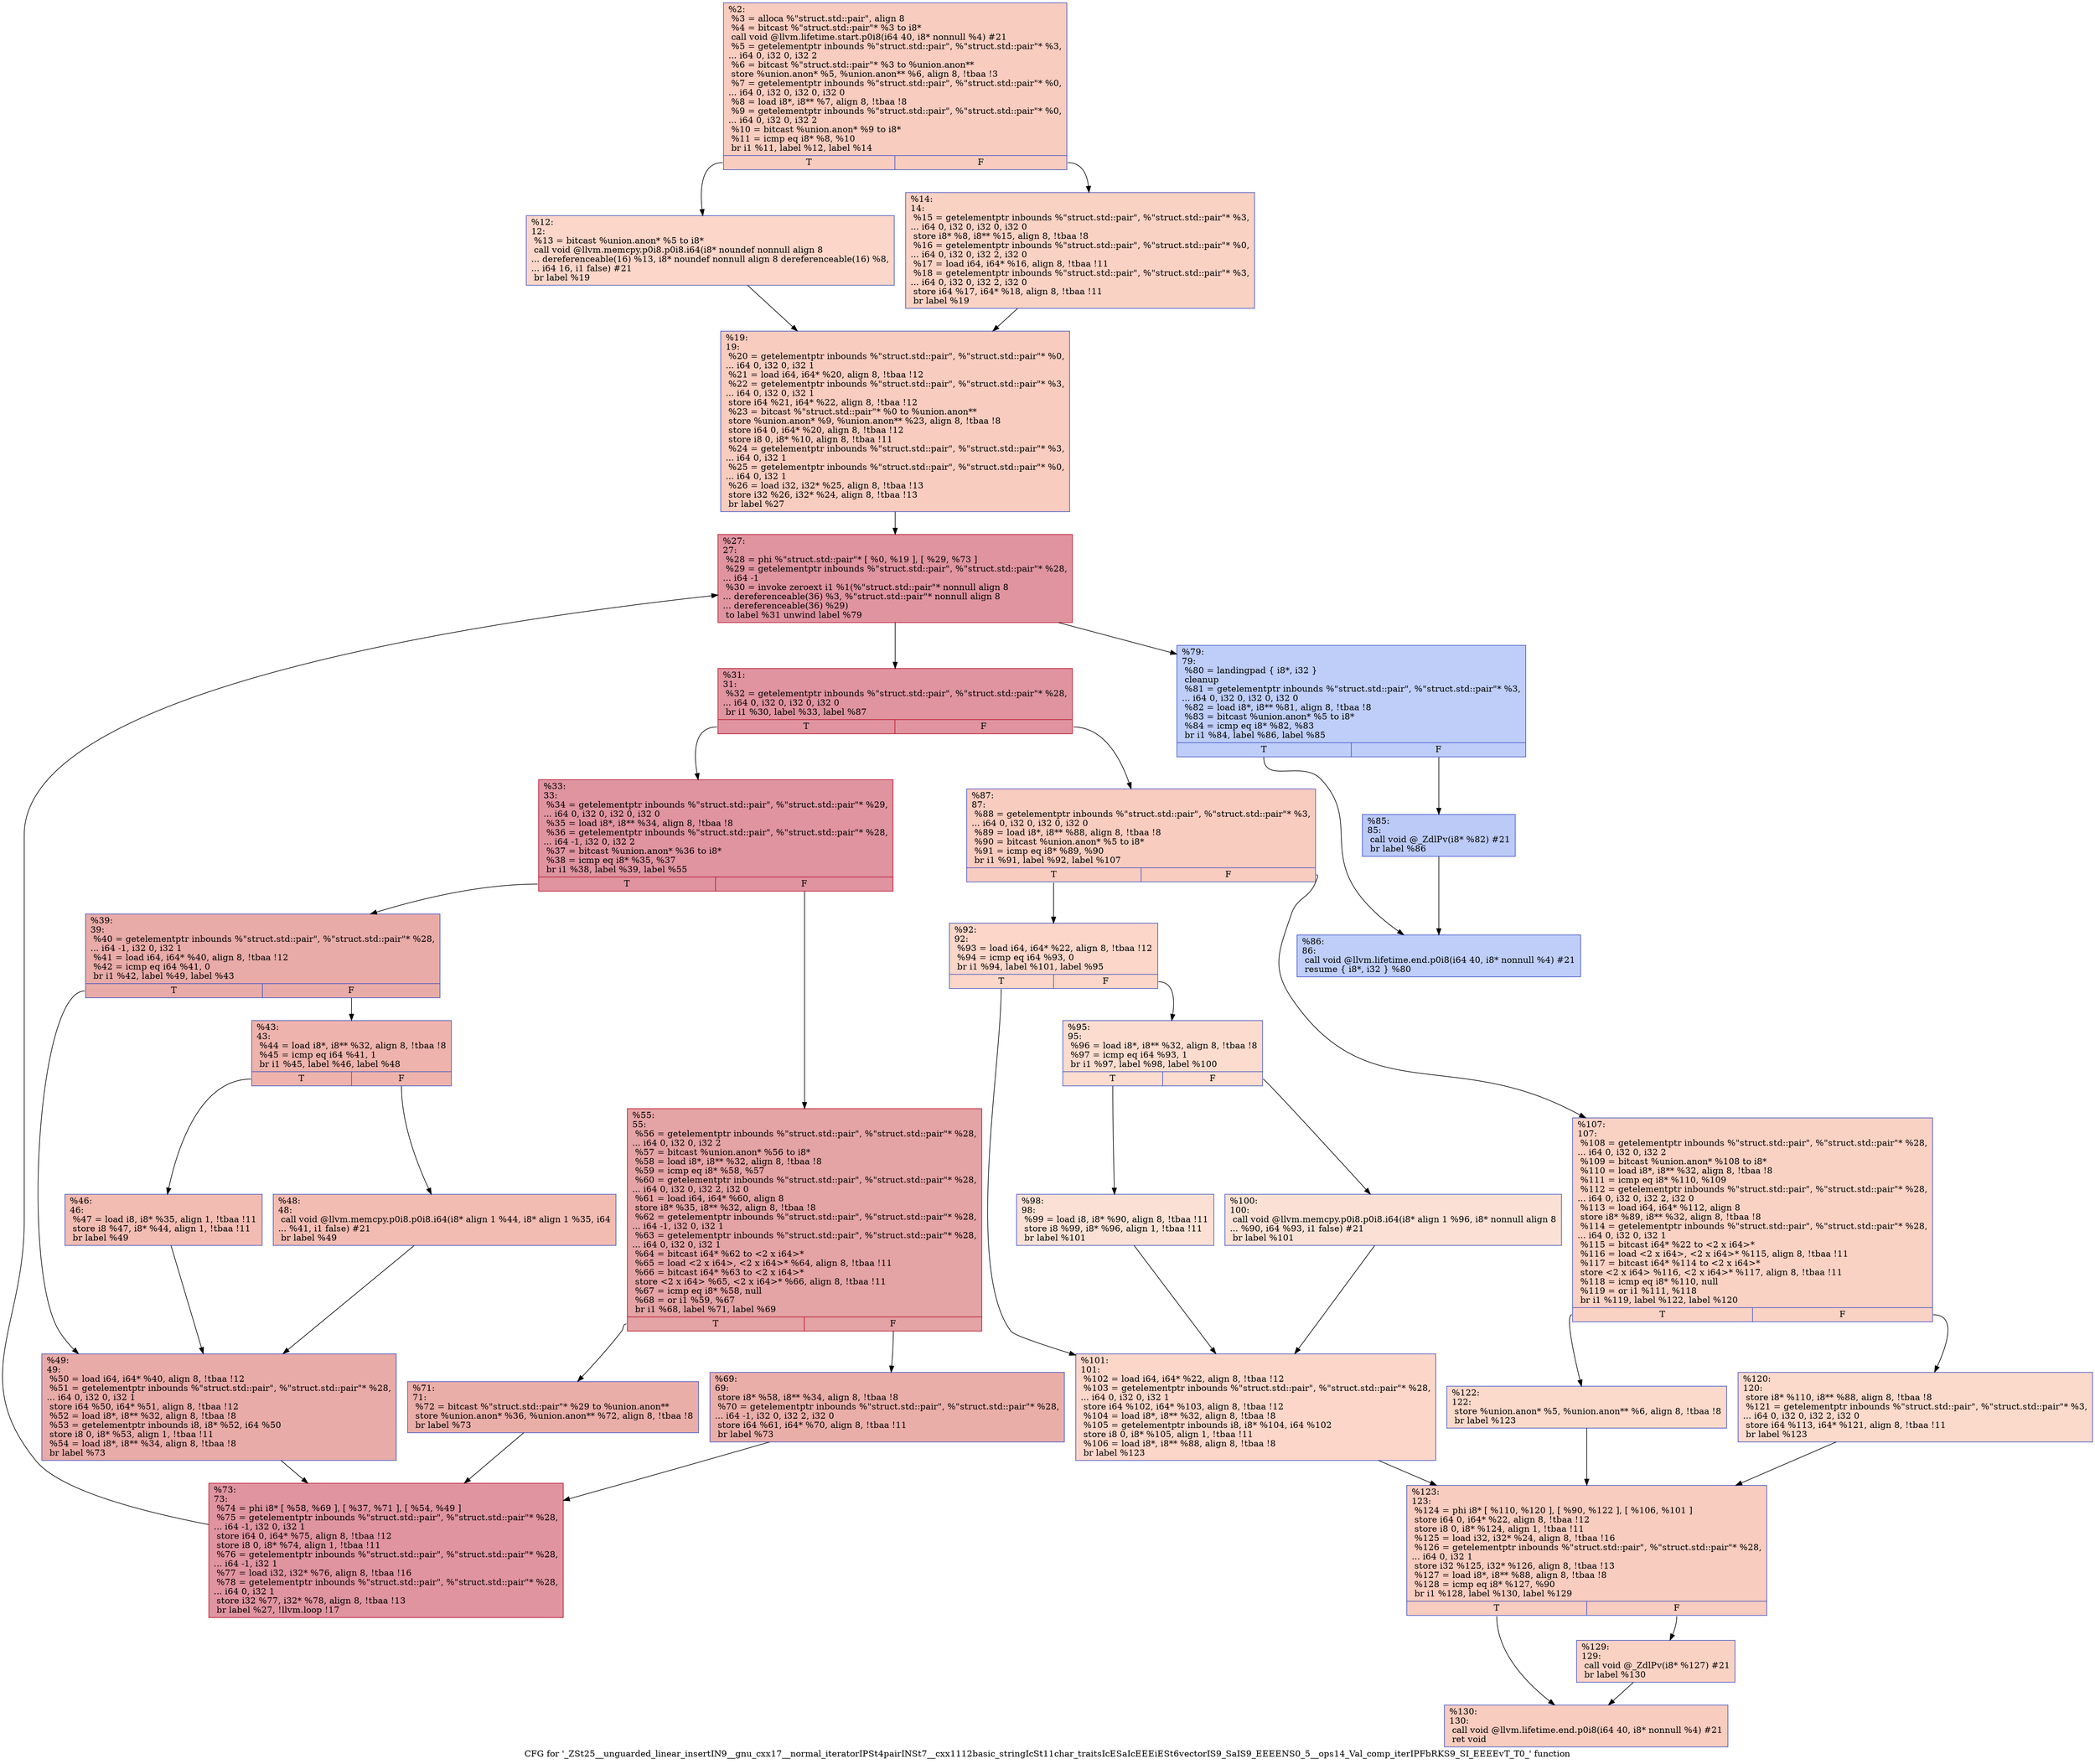 digraph "CFG for '_ZSt25__unguarded_linear_insertIN9__gnu_cxx17__normal_iteratorIPSt4pairINSt7__cxx1112basic_stringIcSt11char_traitsIcESaIcEEEiESt6vectorIS9_SaIS9_EEEENS0_5__ops14_Val_comp_iterIPFbRKS9_SI_EEEEvT_T0_' function" {
	label="CFG for '_ZSt25__unguarded_linear_insertIN9__gnu_cxx17__normal_iteratorIPSt4pairINSt7__cxx1112basic_stringIcSt11char_traitsIcESaIcEEEiESt6vectorIS9_SaIS9_EEEENS0_5__ops14_Val_comp_iterIPFbRKS9_SI_EEEEvT_T0_' function";

	Node0x565285960dd0 [shape=record,color="#3d50c3ff", style=filled, fillcolor="#f08b6e70",label="{%2:\l  %3 = alloca %\"struct.std::pair\", align 8\l  %4 = bitcast %\"struct.std::pair\"* %3 to i8*\l  call void @llvm.lifetime.start.p0i8(i64 40, i8* nonnull %4) #21\l  %5 = getelementptr inbounds %\"struct.std::pair\", %\"struct.std::pair\"* %3,\l... i64 0, i32 0, i32 2\l  %6 = bitcast %\"struct.std::pair\"* %3 to %union.anon**\l  store %union.anon* %5, %union.anon** %6, align 8, !tbaa !3\l  %7 = getelementptr inbounds %\"struct.std::pair\", %\"struct.std::pair\"* %0,\l... i64 0, i32 0, i32 0, i32 0\l  %8 = load i8*, i8** %7, align 8, !tbaa !8\l  %9 = getelementptr inbounds %\"struct.std::pair\", %\"struct.std::pair\"* %0,\l... i64 0, i32 0, i32 2\l  %10 = bitcast %union.anon* %9 to i8*\l  %11 = icmp eq i8* %8, %10\l  br i1 %11, label %12, label %14\l|{<s0>T|<s1>F}}"];
	Node0x565285960dd0:s0 -> Node0x565285960f00;
	Node0x565285960dd0:s1 -> Node0x565285962a00;
	Node0x565285960f00 [shape=record,color="#3d50c3ff", style=filled, fillcolor="#f6a38570",label="{%12:\l12:                                               \l  %13 = bitcast %union.anon* %5 to i8*\l  call void @llvm.memcpy.p0i8.p0i8.i64(i8* noundef nonnull align 8\l... dereferenceable(16) %13, i8* noundef nonnull align 8 dereferenceable(16) %8,\l... i64 16, i1 false) #21\l  br label %19\l}"];
	Node0x565285960f00 -> Node0x565285962cc0;
	Node0x565285962a00 [shape=record,color="#3d50c3ff", style=filled, fillcolor="#f4987a70",label="{%14:\l14:                                               \l  %15 = getelementptr inbounds %\"struct.std::pair\", %\"struct.std::pair\"* %3,\l... i64 0, i32 0, i32 0, i32 0\l  store i8* %8, i8** %15, align 8, !tbaa !8\l  %16 = getelementptr inbounds %\"struct.std::pair\", %\"struct.std::pair\"* %0,\l... i64 0, i32 0, i32 2, i32 0\l  %17 = load i64, i64* %16, align 8, !tbaa !11\l  %18 = getelementptr inbounds %\"struct.std::pair\", %\"struct.std::pair\"* %3,\l... i64 0, i32 0, i32 2, i32 0\l  store i64 %17, i64* %18, align 8, !tbaa !11\l  br label %19\l}"];
	Node0x565285962a00 -> Node0x565285962cc0;
	Node0x565285962cc0 [shape=record,color="#3d50c3ff", style=filled, fillcolor="#f08b6e70",label="{%19:\l19:                                               \l  %20 = getelementptr inbounds %\"struct.std::pair\", %\"struct.std::pair\"* %0,\l... i64 0, i32 0, i32 1\l  %21 = load i64, i64* %20, align 8, !tbaa !12\l  %22 = getelementptr inbounds %\"struct.std::pair\", %\"struct.std::pair\"* %3,\l... i64 0, i32 0, i32 1\l  store i64 %21, i64* %22, align 8, !tbaa !12\l  %23 = bitcast %\"struct.std::pair\"* %0 to %union.anon**\l  store %union.anon* %9, %union.anon** %23, align 8, !tbaa !8\l  store i64 0, i64* %20, align 8, !tbaa !12\l  store i8 0, i8* %10, align 8, !tbaa !11\l  %24 = getelementptr inbounds %\"struct.std::pair\", %\"struct.std::pair\"* %3,\l... i64 0, i32 1\l  %25 = getelementptr inbounds %\"struct.std::pair\", %\"struct.std::pair\"* %0,\l... i64 0, i32 1\l  %26 = load i32, i32* %25, align 8, !tbaa !13\l  store i32 %26, i32* %24, align 8, !tbaa !13\l  br label %27\l}"];
	Node0x565285962cc0 -> Node0x565285963950;
	Node0x565285963950 [shape=record,color="#b70d28ff", style=filled, fillcolor="#b70d2870",label="{%27:\l27:                                               \l  %28 = phi %\"struct.std::pair\"* [ %0, %19 ], [ %29, %73 ]\l  %29 = getelementptr inbounds %\"struct.std::pair\", %\"struct.std::pair\"* %28,\l... i64 -1\l  %30 = invoke zeroext i1 %1(%\"struct.std::pair\"* nonnull align 8\l... dereferenceable(36) %3, %\"struct.std::pair\"* nonnull align 8\l... dereferenceable(36) %29)\l          to label %31 unwind label %79\l}"];
	Node0x565285963950 -> Node0x565285963bb0;
	Node0x565285963950 -> Node0x565285963c00;
	Node0x565285963bb0 [shape=record,color="#b70d28ff", style=filled, fillcolor="#b70d2870",label="{%31:\l31:                                               \l  %32 = getelementptr inbounds %\"struct.std::pair\", %\"struct.std::pair\"* %28,\l... i64 0, i32 0, i32 0, i32 0\l  br i1 %30, label %33, label %87\l|{<s0>T|<s1>F}}"];
	Node0x565285963bb0:s0 -> Node0x565285963ec0;
	Node0x565285963bb0:s1 -> Node0x565285963f10;
	Node0x565285963ec0 [shape=record,color="#b70d28ff", style=filled, fillcolor="#b70d2870",label="{%33:\l33:                                               \l  %34 = getelementptr inbounds %\"struct.std::pair\", %\"struct.std::pair\"* %29,\l... i64 0, i32 0, i32 0, i32 0\l  %35 = load i8*, i8** %34, align 8, !tbaa !8\l  %36 = getelementptr inbounds %\"struct.std::pair\", %\"struct.std::pair\"* %28,\l... i64 -1, i32 0, i32 2\l  %37 = bitcast %union.anon* %36 to i8*\l  %38 = icmp eq i8* %35, %37\l  br i1 %38, label %39, label %55\l|{<s0>T|<s1>F}}"];
	Node0x565285963ec0:s0 -> Node0x565285964360;
	Node0x565285963ec0:s1 -> Node0x5652859643b0;
	Node0x565285964360 [shape=record,color="#3d50c3ff", style=filled, fillcolor="#cc403a70",label="{%39:\l39:                                               \l  %40 = getelementptr inbounds %\"struct.std::pair\", %\"struct.std::pair\"* %28,\l... i64 -1, i32 0, i32 1\l  %41 = load i64, i64* %40, align 8, !tbaa !12\l  %42 = icmp eq i64 %41, 0\l  br i1 %42, label %49, label %43\l|{<s0>T|<s1>F}}"];
	Node0x565285964360:s0 -> Node0x565285964690;
	Node0x565285964360:s1 -> Node0x5652859646e0;
	Node0x5652859646e0 [shape=record,color="#3d50c3ff", style=filled, fillcolor="#d6524470",label="{%43:\l43:                                               \l  %44 = load i8*, i8** %32, align 8, !tbaa !8\l  %45 = icmp eq i64 %41, 1\l  br i1 %45, label %46, label %48\l|{<s0>T|<s1>F}}"];
	Node0x5652859646e0:s0 -> Node0x5652859648e0;
	Node0x5652859646e0:s1 -> Node0x565285964930;
	Node0x5652859648e0 [shape=record,color="#3d50c3ff", style=filled, fillcolor="#e1675170",label="{%46:\l46:                                               \l  %47 = load i8, i8* %35, align 1, !tbaa !11\l  store i8 %47, i8* %44, align 1, !tbaa !11\l  br label %49\l}"];
	Node0x5652859648e0 -> Node0x565285964690;
	Node0x565285964930 [shape=record,color="#3d50c3ff", style=filled, fillcolor="#e1675170",label="{%48:\l48:                                               \l  call void @llvm.memcpy.p0i8.p0i8.i64(i8* align 1 %44, i8* align 1 %35, i64\l... %41, i1 false) #21\l  br label %49\l}"];
	Node0x565285964930 -> Node0x565285964690;
	Node0x565285964690 [shape=record,color="#3d50c3ff", style=filled, fillcolor="#cc403a70",label="{%49:\l49:                                               \l  %50 = load i64, i64* %40, align 8, !tbaa !12\l  %51 = getelementptr inbounds %\"struct.std::pair\", %\"struct.std::pair\"* %28,\l... i64 0, i32 0, i32 1\l  store i64 %50, i64* %51, align 8, !tbaa !12\l  %52 = load i8*, i8** %32, align 8, !tbaa !8\l  %53 = getelementptr inbounds i8, i8* %52, i64 %50\l  store i8 0, i8* %53, align 1, !tbaa !11\l  %54 = load i8*, i8** %34, align 8, !tbaa !8\l  br label %73\l}"];
	Node0x565285964690 -> Node0x565285963a10;
	Node0x5652859643b0 [shape=record,color="#b70d28ff", style=filled, fillcolor="#c32e3170",label="{%55:\l55:                                               \l  %56 = getelementptr inbounds %\"struct.std::pair\", %\"struct.std::pair\"* %28,\l... i64 0, i32 0, i32 2\l  %57 = bitcast %union.anon* %56 to i8*\l  %58 = load i8*, i8** %32, align 8, !tbaa !8\l  %59 = icmp eq i8* %58, %57\l  %60 = getelementptr inbounds %\"struct.std::pair\", %\"struct.std::pair\"* %28,\l... i64 0, i32 0, i32 2, i32 0\l  %61 = load i64, i64* %60, align 8\l  store i8* %35, i8** %32, align 8, !tbaa !8\l  %62 = getelementptr inbounds %\"struct.std::pair\", %\"struct.std::pair\"* %28,\l... i64 -1, i32 0, i32 1\l  %63 = getelementptr inbounds %\"struct.std::pair\", %\"struct.std::pair\"* %28,\l... i64 0, i32 0, i32 1\l  %64 = bitcast i64* %62 to \<2 x i64\>*\l  %65 = load \<2 x i64\>, \<2 x i64\>* %64, align 8, !tbaa !11\l  %66 = bitcast i64* %63 to \<2 x i64\>*\l  store \<2 x i64\> %65, \<2 x i64\>* %66, align 8, !tbaa !11\l  %67 = icmp eq i8* %58, null\l  %68 = or i1 %59, %67\l  br i1 %68, label %71, label %69\l|{<s0>T|<s1>F}}"];
	Node0x5652859643b0:s0 -> Node0x565285965af0;
	Node0x5652859643b0:s1 -> Node0x565285965b40;
	Node0x565285965b40 [shape=record,color="#3d50c3ff", style=filled, fillcolor="#d0473d70",label="{%69:\l69:                                               \l  store i8* %58, i8** %34, align 8, !tbaa !8\l  %70 = getelementptr inbounds %\"struct.std::pair\", %\"struct.std::pair\"* %28,\l... i64 -1, i32 0, i32 2, i32 0\l  store i64 %61, i64* %70, align 8, !tbaa !11\l  br label %73\l}"];
	Node0x565285965b40 -> Node0x565285963a10;
	Node0x565285965af0 [shape=record,color="#3d50c3ff", style=filled, fillcolor="#d0473d70",label="{%71:\l71:                                               \l  %72 = bitcast %\"struct.std::pair\"* %29 to %union.anon**\l  store %union.anon* %36, %union.anon** %72, align 8, !tbaa !8\l  br label %73\l}"];
	Node0x565285965af0 -> Node0x565285963a10;
	Node0x565285963a10 [shape=record,color="#b70d28ff", style=filled, fillcolor="#b70d2870",label="{%73:\l73:                                               \l  %74 = phi i8* [ %58, %69 ], [ %37, %71 ], [ %54, %49 ]\l  %75 = getelementptr inbounds %\"struct.std::pair\", %\"struct.std::pair\"* %28,\l... i64 -1, i32 0, i32 1\l  store i64 0, i64* %75, align 8, !tbaa !12\l  store i8 0, i8* %74, align 1, !tbaa !11\l  %76 = getelementptr inbounds %\"struct.std::pair\", %\"struct.std::pair\"* %28,\l... i64 -1, i32 1\l  %77 = load i32, i32* %76, align 8, !tbaa !16\l  %78 = getelementptr inbounds %\"struct.std::pair\", %\"struct.std::pair\"* %28,\l... i64 0, i32 1\l  store i32 %77, i32* %78, align 8, !tbaa !13\l  br label %27, !llvm.loop !17\l}"];
	Node0x565285963a10 -> Node0x565285963950;
	Node0x565285963c00 [shape=record,color="#3d50c3ff", style=filled, fillcolor="#6c8ff170",label="{%79:\l79:                                               \l  %80 = landingpad \{ i8*, i32 \}\l          cleanup\l  %81 = getelementptr inbounds %\"struct.std::pair\", %\"struct.std::pair\"* %3,\l... i64 0, i32 0, i32 0, i32 0\l  %82 = load i8*, i8** %81, align 8, !tbaa !8\l  %83 = bitcast %union.anon* %5 to i8*\l  %84 = icmp eq i8* %82, %83\l  br i1 %84, label %86, label %85\l|{<s0>T|<s1>F}}"];
	Node0x565285963c00:s0 -> Node0x565285966940;
	Node0x565285963c00:s1 -> Node0x565285966990;
	Node0x565285966990 [shape=record,color="#3d50c3ff", style=filled, fillcolor="#6687ed70",label="{%85:\l85:                                               \l  call void @_ZdlPv(i8* %82) #21\l  br label %86\l}"];
	Node0x565285966990 -> Node0x565285966940;
	Node0x565285966940 [shape=record,color="#3d50c3ff", style=filled, fillcolor="#6c8ff170",label="{%86:\l86:                                               \l  call void @llvm.lifetime.end.p0i8(i64 40, i8* nonnull %4) #21\l  resume \{ i8*, i32 \} %80\l}"];
	Node0x565285963f10 [shape=record,color="#3d50c3ff", style=filled, fillcolor="#f08b6e70",label="{%87:\l87:                                               \l  %88 = getelementptr inbounds %\"struct.std::pair\", %\"struct.std::pair\"* %3,\l... i64 0, i32 0, i32 0, i32 0\l  %89 = load i8*, i8** %88, align 8, !tbaa !8\l  %90 = bitcast %union.anon* %5 to i8*\l  %91 = icmp eq i8* %89, %90\l  br i1 %91, label %92, label %107\l|{<s0>T|<s1>F}}"];
	Node0x565285963f10:s0 -> Node0x565285967060;
	Node0x565285963f10:s1 -> Node0x5652859670b0;
	Node0x565285967060 [shape=record,color="#3d50c3ff", style=filled, fillcolor="#f6a38570",label="{%92:\l92:                                               \l  %93 = load i64, i64* %22, align 8, !tbaa !12\l  %94 = icmp eq i64 %93, 0\l  br i1 %94, label %101, label %95\l|{<s0>T|<s1>F}}"];
	Node0x565285967060:s0 -> Node0x5652859672b0;
	Node0x565285967060:s1 -> Node0x565285967300;
	Node0x565285967300 [shape=record,color="#3d50c3ff", style=filled, fillcolor="#f7af9170",label="{%95:\l95:                                               \l  %96 = load i8*, i8** %32, align 8, !tbaa !8\l  %97 = icmp eq i64 %93, 1\l  br i1 %97, label %98, label %100\l|{<s0>T|<s1>F}}"];
	Node0x565285967300:s0 -> Node0x565285967500;
	Node0x565285967300:s1 -> Node0x565285967550;
	Node0x565285967500 [shape=record,color="#3d50c3ff", style=filled, fillcolor="#f7bca170",label="{%98:\l98:                                               \l  %99 = load i8, i8* %90, align 8, !tbaa !11\l  store i8 %99, i8* %96, align 1, !tbaa !11\l  br label %101\l}"];
	Node0x565285967500 -> Node0x5652859672b0;
	Node0x565285967550 [shape=record,color="#3d50c3ff", style=filled, fillcolor="#f7bca170",label="{%100:\l100:                                              \l  call void @llvm.memcpy.p0i8.p0i8.i64(i8* align 1 %96, i8* nonnull align 8\l... %90, i64 %93, i1 false) #21\l  br label %101\l}"];
	Node0x565285967550 -> Node0x5652859672b0;
	Node0x5652859672b0 [shape=record,color="#3d50c3ff", style=filled, fillcolor="#f6a38570",label="{%101:\l101:                                              \l  %102 = load i64, i64* %22, align 8, !tbaa !12\l  %103 = getelementptr inbounds %\"struct.std::pair\", %\"struct.std::pair\"* %28,\l... i64 0, i32 0, i32 1\l  store i64 %102, i64* %103, align 8, !tbaa !12\l  %104 = load i8*, i8** %32, align 8, !tbaa !8\l  %105 = getelementptr inbounds i8, i8* %104, i64 %102\l  store i8 0, i8* %105, align 1, !tbaa !11\l  %106 = load i8*, i8** %88, align 8, !tbaa !8\l  br label %123\l}"];
	Node0x5652859672b0 -> Node0x565285967d90;
	Node0x5652859670b0 [shape=record,color="#3d50c3ff", style=filled, fillcolor="#f4987a70",label="{%107:\l107:                                              \l  %108 = getelementptr inbounds %\"struct.std::pair\", %\"struct.std::pair\"* %28,\l... i64 0, i32 0, i32 2\l  %109 = bitcast %union.anon* %108 to i8*\l  %110 = load i8*, i8** %32, align 8, !tbaa !8\l  %111 = icmp eq i8* %110, %109\l  %112 = getelementptr inbounds %\"struct.std::pair\", %\"struct.std::pair\"* %28,\l... i64 0, i32 0, i32 2, i32 0\l  %113 = load i64, i64* %112, align 8\l  store i8* %89, i8** %32, align 8, !tbaa !8\l  %114 = getelementptr inbounds %\"struct.std::pair\", %\"struct.std::pair\"* %28,\l... i64 0, i32 0, i32 1\l  %115 = bitcast i64* %22 to \<2 x i64\>*\l  %116 = load \<2 x i64\>, \<2 x i64\>* %115, align 8, !tbaa !11\l  %117 = bitcast i64* %114 to \<2 x i64\>*\l  store \<2 x i64\> %116, \<2 x i64\>* %117, align 8, !tbaa !11\l  %118 = icmp eq i8* %110, null\l  %119 = or i1 %111, %118\l  br i1 %119, label %122, label %120\l|{<s0>T|<s1>F}}"];
	Node0x5652859670b0:s0 -> Node0x565285968680;
	Node0x5652859670b0:s1 -> Node0x5652859686d0;
	Node0x5652859686d0 [shape=record,color="#3d50c3ff", style=filled, fillcolor="#f7a88970",label="{%120:\l120:                                              \l  store i8* %110, i8** %88, align 8, !tbaa !8\l  %121 = getelementptr inbounds %\"struct.std::pair\", %\"struct.std::pair\"* %3,\l... i64 0, i32 0, i32 2, i32 0\l  store i64 %113, i64* %121, align 8, !tbaa !11\l  br label %123\l}"];
	Node0x5652859686d0 -> Node0x565285967d90;
	Node0x565285968680 [shape=record,color="#3d50c3ff", style=filled, fillcolor="#f7a88970",label="{%122:\l122:                                              \l  store %union.anon* %5, %union.anon** %6, align 8, !tbaa !8\l  br label %123\l}"];
	Node0x565285968680 -> Node0x565285967d90;
	Node0x565285967d90 [shape=record,color="#3d50c3ff", style=filled, fillcolor="#f08b6e70",label="{%123:\l123:                                              \l  %124 = phi i8* [ %110, %120 ], [ %90, %122 ], [ %106, %101 ]\l  store i64 0, i64* %22, align 8, !tbaa !12\l  store i8 0, i8* %124, align 1, !tbaa !11\l  %125 = load i32, i32* %24, align 8, !tbaa !16\l  %126 = getelementptr inbounds %\"struct.std::pair\", %\"struct.std::pair\"* %28,\l... i64 0, i32 1\l  store i32 %125, i32* %126, align 8, !tbaa !13\l  %127 = load i8*, i8** %88, align 8, !tbaa !8\l  %128 = icmp eq i8* %127, %90\l  br i1 %128, label %130, label %129\l|{<s0>T|<s1>F}}"];
	Node0x565285967d90:s0 -> Node0x565285969820;
	Node0x565285967d90:s1 -> Node0x565285969870;
	Node0x565285969870 [shape=record,color="#3d50c3ff", style=filled, fillcolor="#f4987a70",label="{%129:\l129:                                              \l  call void @_ZdlPv(i8* %127) #21\l  br label %130\l}"];
	Node0x565285969870 -> Node0x565285969820;
	Node0x565285969820 [shape=record,color="#3d50c3ff", style=filled, fillcolor="#f08b6e70",label="{%130:\l130:                                              \l  call void @llvm.lifetime.end.p0i8(i64 40, i8* nonnull %4) #21\l  ret void\l}"];
}

